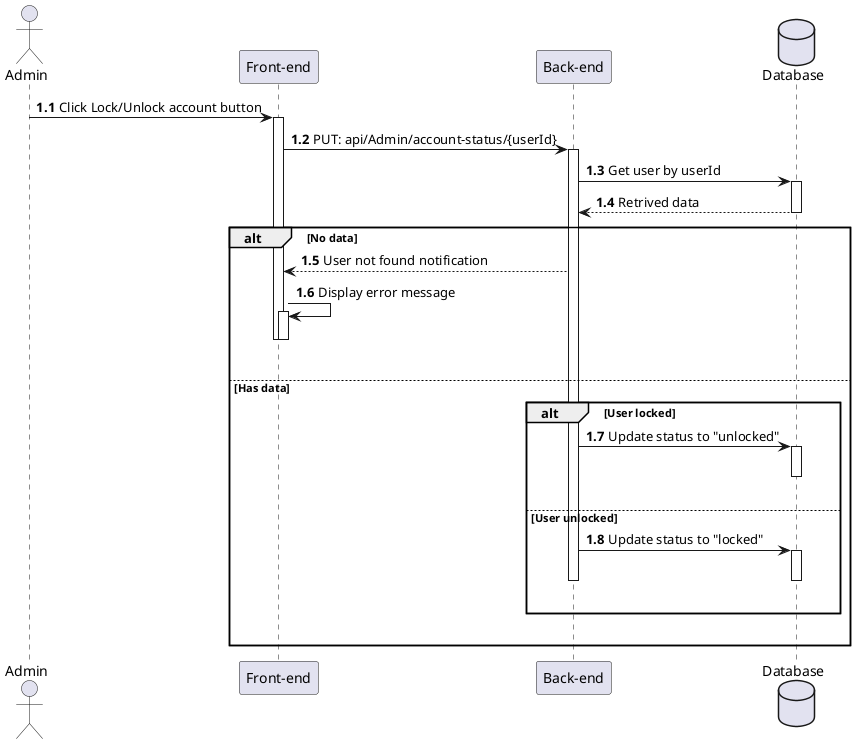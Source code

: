 @startuml Register
actor Admin as user
participant "Front-end" as client
participant "Back-end" as server 
database "Database" as db

autonumber 1.1 "<b>0:"

user -> client++ : Click Lock/Unlock account button
client -> server++ : PUT: api/Admin/account-status/{userId}
server -> db++ : Get user by userId
db --> server : Retrived data
deactivate db

alt No data
    server --> client : User not found notification
    client -> client++ : Display error message 
    deactivate client
    deactivate client
    |||
else Has data
    alt User locked
        server -> db++ : Update status to "unlocked"
        deactivate db
        |||
    else User unlocked
        server -> db++ : Update status to "locked"
        deactivate db
        deactivate server
        |||
    end
    |||
end 
@enduml